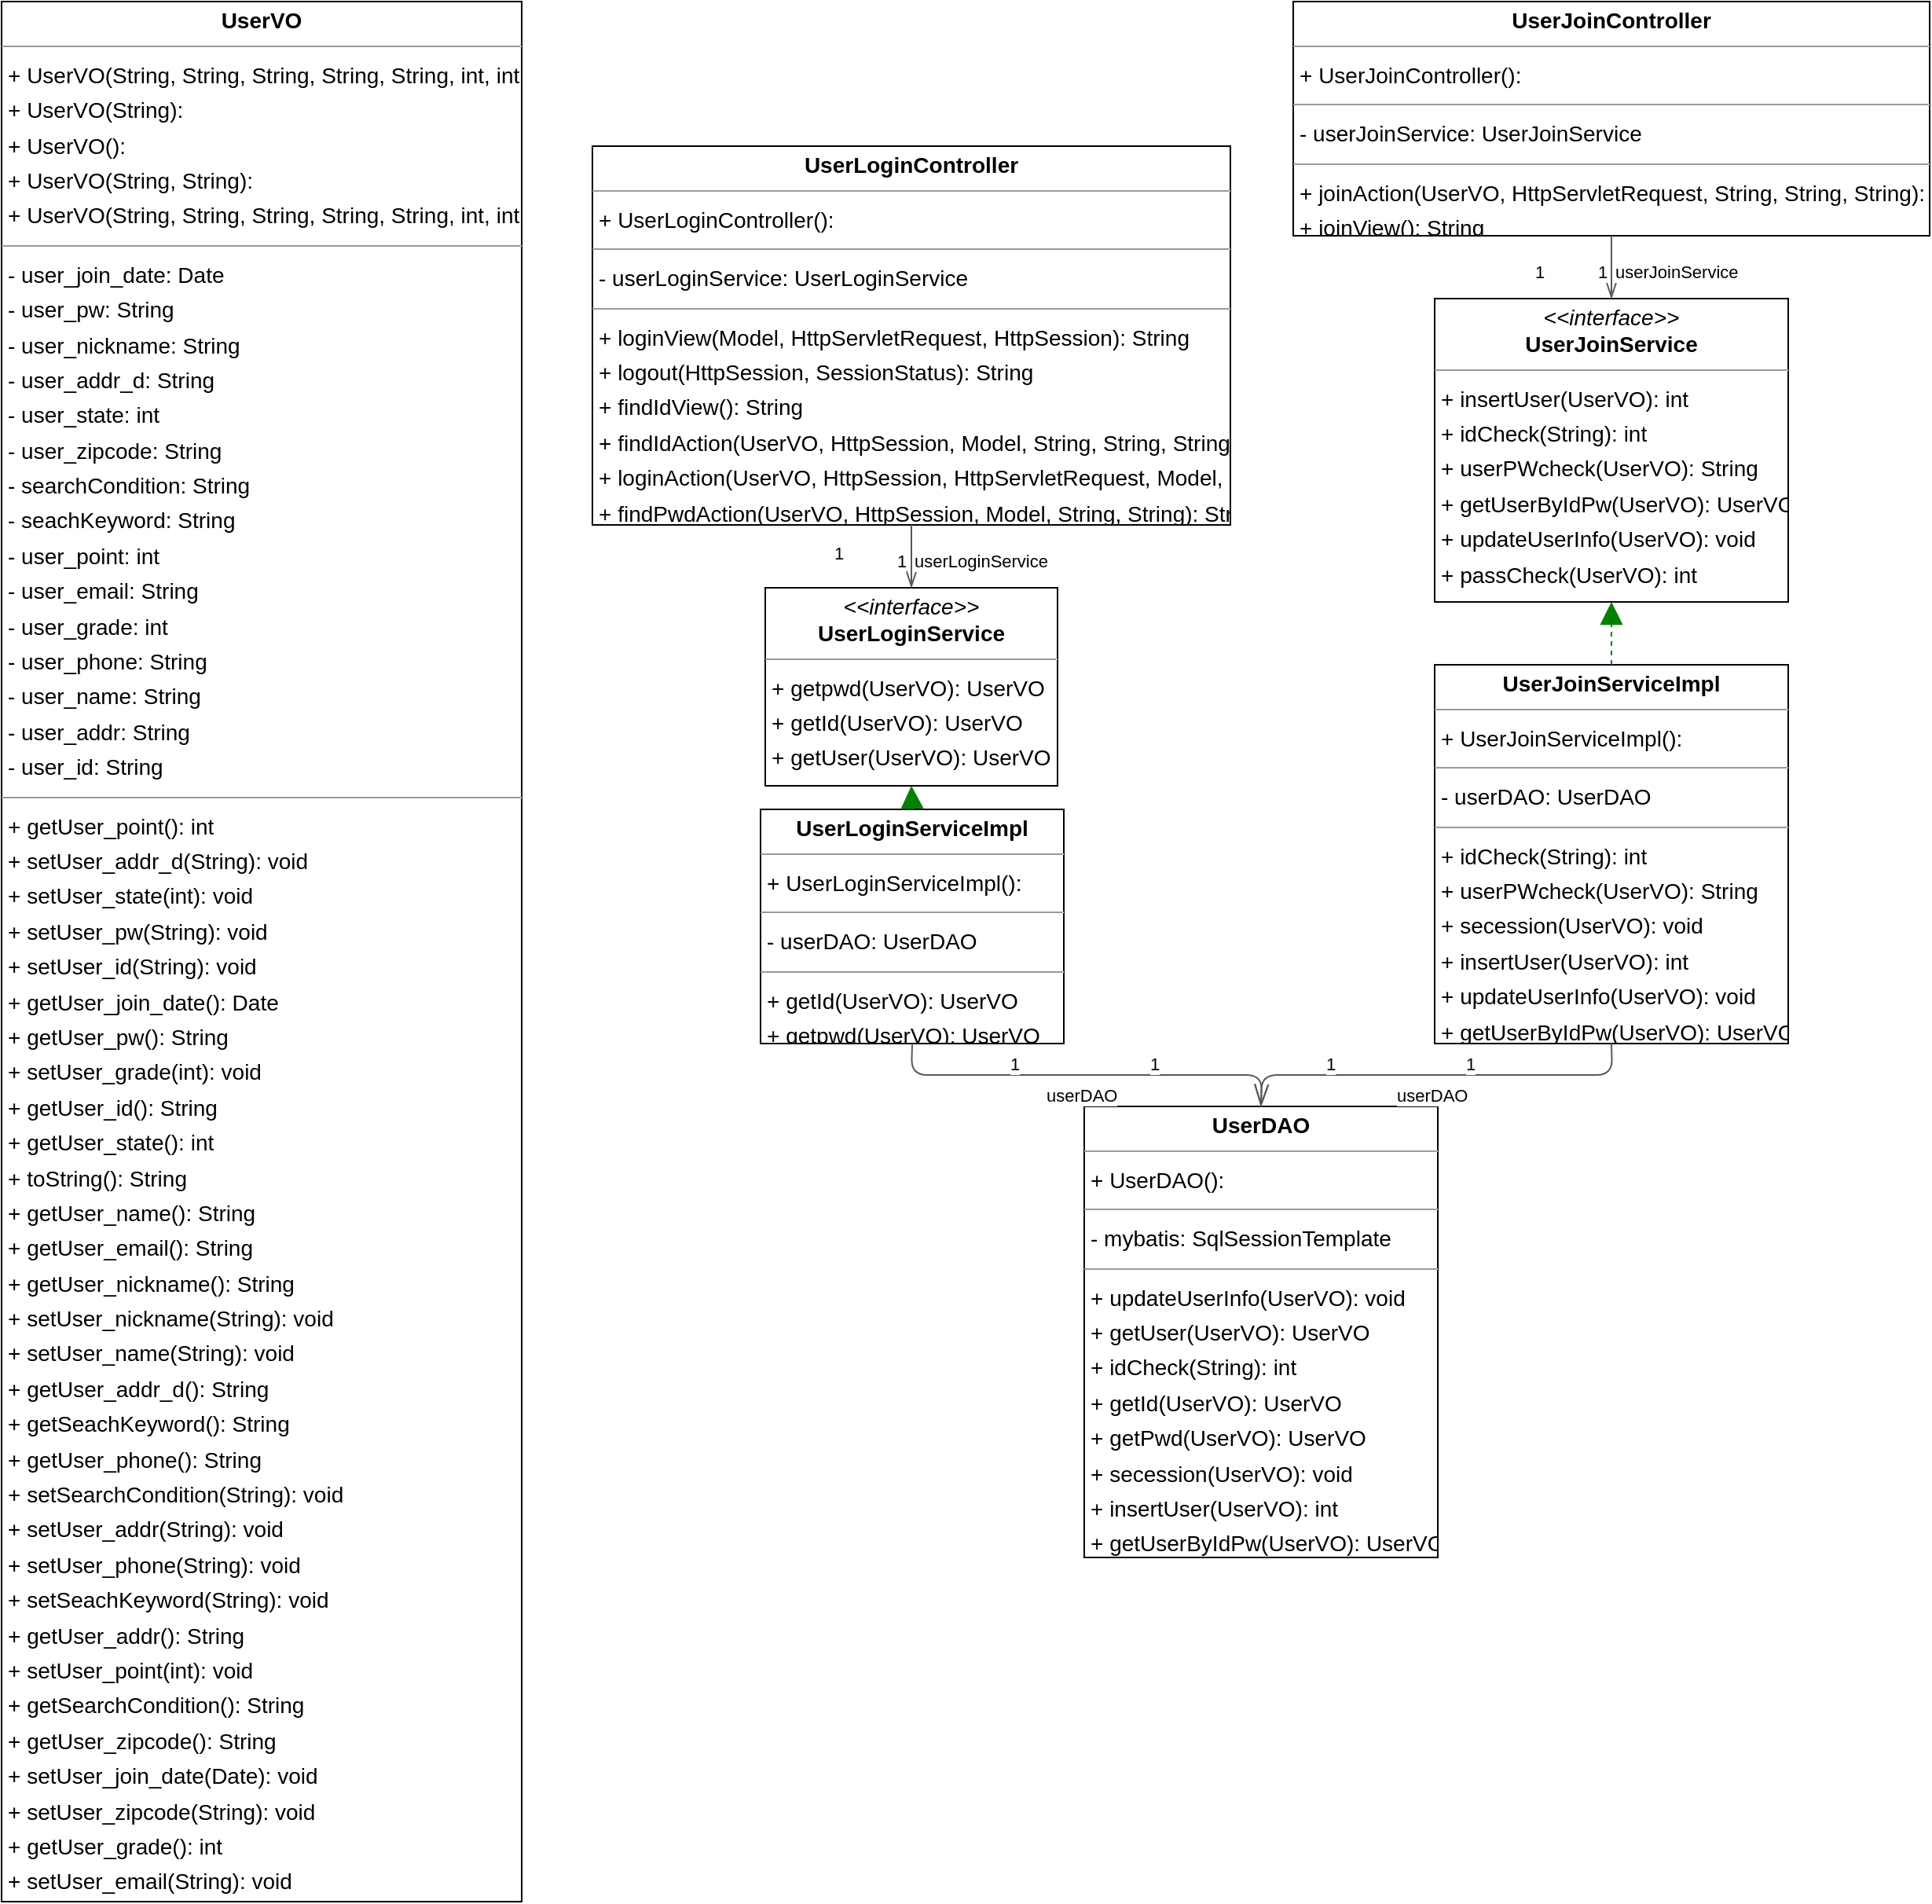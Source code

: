 <mxGraphModel dx="0" dy="0" grid="1" gridSize="10" guides="1" tooltips="1" connect="1" arrows="1" fold="1" page="0" pageScale="1" background="none" math="0" shadow="0">
  <root>
    <mxCell id="0" />
    <mxCell id="1" parent="0" />
    <mxCell id="node5" parent="1" vertex="1" value="&lt;p style=&quot;margin:0px;margin-top:4px;text-align:center;&quot;&gt;&lt;b&gt;UserDAO&lt;/b&gt;&lt;/p&gt;&lt;hr size=&quot;1&quot;/&gt;&lt;p style=&quot;margin:0 0 0 4px;line-height:1.6;&quot;&gt;+ UserDAO(): &lt;/p&gt;&lt;hr size=&quot;1&quot;/&gt;&lt;p style=&quot;margin:0 0 0 4px;line-height:1.6;&quot;&gt;- mybatis: SqlSessionTemplate&lt;/p&gt;&lt;hr size=&quot;1&quot;/&gt;&lt;p style=&quot;margin:0 0 0 4px;line-height:1.6;&quot;&gt;+ updateUserInfo(UserVO): void&lt;br/&gt;+ getUser(UserVO): UserVO&lt;br/&gt;+ idCheck(String): int&lt;br/&gt;+ getId(UserVO): UserVO&lt;br/&gt;+ getPwd(UserVO): UserVO&lt;br/&gt;+ secession(UserVO): void&lt;br/&gt;+ insertUser(UserVO): int&lt;br/&gt;+ getUserByIdPw(UserVO): UserVO&lt;br/&gt;+ userPWcheck(UserVO): String&lt;/p&gt;" style="verticalAlign=top;align=left;overflow=fill;fontSize=14;fontFamily=Helvetica;html=1;rounded=0;shadow=0;comic=0;labelBackgroundColor=none;strokeWidth=1;">
      <mxGeometry x="10" y="213" width="225" height="287" as="geometry" />
    </mxCell>
    <mxCell id="node7" parent="1" vertex="1" value="&lt;p style=&quot;margin:0px;margin-top:4px;text-align:center;&quot;&gt;&lt;b&gt;UserJoinController&lt;/b&gt;&lt;/p&gt;&lt;hr size=&quot;1&quot;/&gt;&lt;p style=&quot;margin:0 0 0 4px;line-height:1.6;&quot;&gt;+ UserJoinController(): &lt;/p&gt;&lt;hr size=&quot;1&quot;/&gt;&lt;p style=&quot;margin:0 0 0 4px;line-height:1.6;&quot;&gt;- userJoinService: UserJoinService&lt;/p&gt;&lt;hr size=&quot;1&quot;/&gt;&lt;p style=&quot;margin:0 0 0 4px;line-height:1.6;&quot;&gt;+ joinAction(UserVO, HttpServletRequest, String, String, String): String&lt;br/&gt;+ joinView(): String&lt;br/&gt;+ idCheck(HttpServletRequest): String&lt;/p&gt;" style="verticalAlign=top;align=left;overflow=fill;fontSize=14;fontFamily=Helvetica;html=1;rounded=0;shadow=0;comic=0;labelBackgroundColor=none;strokeWidth=1;">
      <mxGeometry x="143" y="-490" width="405" height="149" as="geometry" />
    </mxCell>
    <mxCell id="node1" parent="1" vertex="1" value="&lt;p style=&quot;margin:0px;margin-top:4px;text-align:center;&quot;&gt;&lt;i&gt;&amp;lt;&amp;lt;interface&amp;gt;&amp;gt;&lt;/i&gt;&lt;br/&gt;&lt;b&gt;UserJoinService&lt;/b&gt;&lt;/p&gt;&lt;hr size=&quot;1&quot;/&gt;&lt;p style=&quot;margin:0 0 0 4px;line-height:1.6;&quot;&gt;+ insertUser(UserVO): int&lt;br/&gt;+ idCheck(String): int&lt;br/&gt;+ userPWcheck(UserVO): String&lt;br/&gt;+ getUserByIdPw(UserVO): UserVO&lt;br/&gt;+ updateUserInfo(UserVO): void&lt;br/&gt;+ passCheck(UserVO): int&lt;br/&gt;+ secession(UserVO): void&lt;/p&gt;" style="verticalAlign=top;align=left;overflow=fill;fontSize=14;fontFamily=Helvetica;html=1;rounded=0;shadow=0;comic=0;labelBackgroundColor=none;strokeWidth=1;">
      <mxGeometry x="233" y="-301" width="225" height="193" as="geometry" />
    </mxCell>
    <mxCell id="node2" parent="1" vertex="1" value="&lt;p style=&quot;margin:0px;margin-top:4px;text-align:center;&quot;&gt;&lt;b&gt;UserJoinServiceImpl&lt;/b&gt;&lt;/p&gt;&lt;hr size=&quot;1&quot;/&gt;&lt;p style=&quot;margin:0 0 0 4px;line-height:1.6;&quot;&gt;+ UserJoinServiceImpl(): &lt;/p&gt;&lt;hr size=&quot;1&quot;/&gt;&lt;p style=&quot;margin:0 0 0 4px;line-height:1.6;&quot;&gt;- userDAO: UserDAO&lt;/p&gt;&lt;hr size=&quot;1&quot;/&gt;&lt;p style=&quot;margin:0 0 0 4px;line-height:1.6;&quot;&gt;+ idCheck(String): int&lt;br/&gt;+ userPWcheck(UserVO): String&lt;br/&gt;+ secession(UserVO): void&lt;br/&gt;+ insertUser(UserVO): int&lt;br/&gt;+ updateUserInfo(UserVO): void&lt;br/&gt;+ getUserByIdPw(UserVO): UserVO&lt;br/&gt;+ passCheck(UserVO): int&lt;/p&gt;" style="verticalAlign=top;align=left;overflow=fill;fontSize=14;fontFamily=Helvetica;html=1;rounded=0;shadow=0;comic=0;labelBackgroundColor=none;strokeWidth=1;">
      <mxGeometry x="233" y="-68" width="225" height="241" as="geometry" />
    </mxCell>
    <mxCell id="node4" parent="1" vertex="1" value="&lt;p style=&quot;margin:0px;margin-top:4px;text-align:center;&quot;&gt;&lt;b&gt;UserLoginController&lt;/b&gt;&lt;/p&gt;&lt;hr size=&quot;1&quot;/&gt;&lt;p style=&quot;margin:0 0 0 4px;line-height:1.6;&quot;&gt;+ UserLoginController(): &lt;/p&gt;&lt;hr size=&quot;1&quot;/&gt;&lt;p style=&quot;margin:0 0 0 4px;line-height:1.6;&quot;&gt;- userLoginService: UserLoginService&lt;/p&gt;&lt;hr size=&quot;1&quot;/&gt;&lt;p style=&quot;margin:0 0 0 4px;line-height:1.6;&quot;&gt;+ loginView(Model, HttpServletRequest, HttpSession): String&lt;br/&gt;+ logout(HttpSession, SessionStatus): String&lt;br/&gt;+ findIdView(): String&lt;br/&gt;+ findIdAction(UserVO, HttpSession, Model, String, String, String, String): String&lt;br/&gt;+ loginAction(UserVO, HttpSession, HttpServletRequest, Model, String, String): String&lt;br/&gt;+ findPwdAction(UserVO, HttpSession, Model, String, String): String&lt;br/&gt;+ findPwdView(): String&lt;/p&gt;" style="verticalAlign=top;align=left;overflow=fill;fontSize=14;fontFamily=Helvetica;html=1;rounded=0;shadow=0;comic=0;labelBackgroundColor=none;strokeWidth=1;">
      <mxGeometry x="-303" y="-398" width="406" height="241" as="geometry" />
    </mxCell>
    <mxCell id="node3" parent="1" vertex="1" value="&lt;p style=&quot;margin:0px;margin-top:4px;text-align:center;&quot;&gt;&lt;i&gt;&amp;lt;&amp;lt;interface&amp;gt;&amp;gt;&lt;/i&gt;&lt;br/&gt;&lt;b&gt;UserLoginService&lt;/b&gt;&lt;/p&gt;&lt;hr size=&quot;1&quot;/&gt;&lt;p style=&quot;margin:0 0 0 4px;line-height:1.6;&quot;&gt;+ getpwd(UserVO): UserVO&lt;br/&gt;+ getId(UserVO): UserVO&lt;br/&gt;+ getUser(UserVO): UserVO&lt;/p&gt;" style="verticalAlign=top;align=left;overflow=fill;fontSize=14;fontFamily=Helvetica;html=1;rounded=0;shadow=0;comic=0;labelBackgroundColor=none;strokeWidth=1;">
      <mxGeometry x="-193" y="-117" width="186" height="126" as="geometry" />
    </mxCell>
    <mxCell id="node0" parent="1" vertex="1" value="&lt;p style=&quot;margin:0px;margin-top:4px;text-align:center;&quot;&gt;&lt;b&gt;UserLoginServiceImpl&lt;/b&gt;&lt;/p&gt;&lt;hr size=&quot;1&quot;/&gt;&lt;p style=&quot;margin:0 0 0 4px;line-height:1.6;&quot;&gt;+ UserLoginServiceImpl(): &lt;/p&gt;&lt;hr size=&quot;1&quot;/&gt;&lt;p style=&quot;margin:0 0 0 4px;line-height:1.6;&quot;&gt;- userDAO: UserDAO&lt;/p&gt;&lt;hr size=&quot;1&quot;/&gt;&lt;p style=&quot;margin:0 0 0 4px;line-height:1.6;&quot;&gt;+ getId(UserVO): UserVO&lt;br/&gt;+ getpwd(UserVO): UserVO&lt;br/&gt;+ getUser(UserVO): UserVO&lt;/p&gt;" style="verticalAlign=top;align=left;overflow=fill;fontSize=14;fontFamily=Helvetica;html=1;rounded=0;shadow=0;comic=0;labelBackgroundColor=none;strokeWidth=1;">
      <mxGeometry x="-196" y="24" width="193" height="149" as="geometry" />
    </mxCell>
    <mxCell id="node6" parent="1" vertex="1" value="&lt;p style=&quot;margin:0px;margin-top:4px;text-align:center;&quot;&gt;&lt;b&gt;UserVO&lt;/b&gt;&lt;/p&gt;&lt;hr size=&quot;1&quot;/&gt;&lt;p style=&quot;margin:0 0 0 4px;line-height:1.6;&quot;&gt;+ UserVO(String, String, String, String, String, int, int, String, String, String, int, String, Date): &lt;br/&gt;+ UserVO(String): &lt;br/&gt;+ UserVO(): &lt;br/&gt;+ UserVO(String, String): &lt;br/&gt;+ UserVO(String, String, String, String, String, int, int, String, String, String, int, String, Date, String, String): &lt;/p&gt;&lt;hr size=&quot;1&quot;/&gt;&lt;p style=&quot;margin:0 0 0 4px;line-height:1.6;&quot;&gt;- user_join_date: Date&lt;br/&gt;- user_pw: String&lt;br/&gt;- user_nickname: String&lt;br/&gt;- user_addr_d: String&lt;br/&gt;- user_state: int&lt;br/&gt;- user_zipcode: String&lt;br/&gt;- searchCondition: String&lt;br/&gt;- seachKeyword: String&lt;br/&gt;- user_point: int&lt;br/&gt;- user_email: String&lt;br/&gt;- user_grade: int&lt;br/&gt;- user_phone: String&lt;br/&gt;- user_name: String&lt;br/&gt;- user_addr: String&lt;br/&gt;- user_id: String&lt;/p&gt;&lt;hr size=&quot;1&quot;/&gt;&lt;p style=&quot;margin:0 0 0 4px;line-height:1.6;&quot;&gt;+ getUser_point(): int&lt;br/&gt;+ setUser_addr_d(String): void&lt;br/&gt;+ setUser_state(int): void&lt;br/&gt;+ setUser_pw(String): void&lt;br/&gt;+ setUser_id(String): void&lt;br/&gt;+ getUser_join_date(): Date&lt;br/&gt;+ getUser_pw(): String&lt;br/&gt;+ setUser_grade(int): void&lt;br/&gt;+ getUser_id(): String&lt;br/&gt;+ getUser_state(): int&lt;br/&gt;+ toString(): String&lt;br/&gt;+ getUser_name(): String&lt;br/&gt;+ getUser_email(): String&lt;br/&gt;+ getUser_nickname(): String&lt;br/&gt;+ setUser_nickname(String): void&lt;br/&gt;+ setUser_name(String): void&lt;br/&gt;+ getUser_addr_d(): String&lt;br/&gt;+ getSeachKeyword(): String&lt;br/&gt;+ getUser_phone(): String&lt;br/&gt;+ setSearchCondition(String): void&lt;br/&gt;+ setUser_addr(String): void&lt;br/&gt;+ setUser_phone(String): void&lt;br/&gt;+ setSeachKeyword(String): void&lt;br/&gt;+ getUser_addr(): String&lt;br/&gt;+ setUser_point(int): void&lt;br/&gt;+ getSearchCondition(): String&lt;br/&gt;+ getUser_zipcode(): String&lt;br/&gt;+ setUser_join_date(Date): void&lt;br/&gt;+ setUser_zipcode(String): void&lt;br/&gt;+ getUser_grade(): int&lt;br/&gt;+ setUser_email(String): void&lt;/p&gt;" style="verticalAlign=top;align=left;overflow=fill;fontSize=14;fontFamily=Helvetica;html=1;rounded=0;shadow=0;comic=0;labelBackgroundColor=none;strokeWidth=1;">
      <mxGeometry x="-679" y="-490" width="331" height="1209" as="geometry" />
    </mxCell>
    <mxCell id="edge3" edge="1" value="" parent="1" source="node7" target="node1" style="html=1;rounded=1;;dashed=0;startArrow=diamondThinstartSize=12;endArrow=openThin;endSize=12;strokeColor=#595959;exitX=0.500;exitY=1.000;exitDx=0;exitDy=0;entryX=0.500;entryY=0.000;entryDx=0;entryDy=0;">
      <mxGeometry width="50" height="50" relative="1" as="geometry">
        <Array as="points" />
      </mxGeometry>
    </mxCell>
    <mxCell id="label18" parent="edge3" vertex="1" connectable="0" value="1" style="edgeLabel;resizable=0;html=1;align=left;verticalAlign=top;strokeColor=default;">
      <mxGeometry x="295" y="-331" as="geometry" />
    </mxCell>
    <mxCell id="label22" parent="edge3" vertex="1" connectable="0" value="1" style="edgeLabel;resizable=0;html=1;align=left;verticalAlign=top;strokeColor=default;">
      <mxGeometry x="335" y="-331" as="geometry" />
    </mxCell>
    <mxCell id="label23" parent="edge3" vertex="1" connectable="0" value="userJoinService" style="edgeLabel;resizable=0;html=1;align=left;verticalAlign=top;strokeColor=default;">
      <mxGeometry x="346" y="-331" as="geometry" />
    </mxCell>
    <mxCell id="edge5" edge="1" value="" parent="1" source="node2" target="node5" style="html=1;rounded=1;;dashed=0;startArrow=diamondThinstartSize=12;endArrow=openThin;endSize=12;strokeColor=#595959;exitX=0.500;exitY=1.000;exitDx=0;exitDy=0;entryX=0.500;entryY=0.000;entryDx=0;entryDy=0;">
      <mxGeometry width="50" height="50" relative="1" as="geometry">
        <Array as="points">
          <mxPoint x="346" y="193" />
          <mxPoint x="123" y="193" />
        </Array>
      </mxGeometry>
    </mxCell>
    <mxCell id="label30" parent="edge5" vertex="1" connectable="0" value="1" style="edgeLabel;resizable=0;html=1;align=left;verticalAlign=top;strokeColor=default;">
      <mxGeometry x="251" y="173" as="geometry" />
    </mxCell>
    <mxCell id="label34" parent="edge5" vertex="1" connectable="0" value="1" style="edgeLabel;resizable=0;html=1;align=left;verticalAlign=top;strokeColor=default;">
      <mxGeometry x="162" y="173" as="geometry" />
    </mxCell>
    <mxCell id="label35" parent="edge5" vertex="1" connectable="0" value="userDAO" style="edgeLabel;resizable=0;html=1;align=left;verticalAlign=top;strokeColor=default;">
      <mxGeometry x="207" y="193" as="geometry" />
    </mxCell>
    <mxCell id="edge0" edge="1" value="" parent="1" source="node2" target="node1" style="html=1;rounded=1;;dashed=1;startArrow=none;endArrow=block;endSize=12;strokeColor=#008200;exitX=0.500;exitY=0.000;exitDx=0;exitDy=0;entryX=0.500;entryY=1.000;entryDx=0;entryDy=0;">
      <mxGeometry width="50" height="50" relative="1" as="geometry">
        <Array as="points" />
      </mxGeometry>
    </mxCell>
    <mxCell id="edge4" edge="1" value="" parent="1" source="node4" target="node3" style="html=1;rounded=1;;dashed=0;startArrow=diamondThinstartSize=12;endArrow=openThin;endSize=12;strokeColor=#595959;exitX=0.500;exitY=1.000;exitDx=0;exitDy=0;entryX=0.500;entryY=0.000;entryDx=0;entryDy=0;">
      <mxGeometry width="50" height="50" relative="1" as="geometry">
        <Array as="points" />
      </mxGeometry>
    </mxCell>
    <mxCell id="label24" parent="edge4" vertex="1" connectable="0" value="1" style="edgeLabel;resizable=0;html=1;align=left;verticalAlign=top;strokeColor=default;">
      <mxGeometry x="-151" y="-152" as="geometry" />
    </mxCell>
    <mxCell id="label28" parent="edge4" vertex="1" connectable="0" value="1" style="edgeLabel;resizable=0;html=1;align=left;verticalAlign=top;strokeColor=default;">
      <mxGeometry x="-111" y="-147" as="geometry" />
    </mxCell>
    <mxCell id="label29" parent="edge4" vertex="1" connectable="0" value="userLoginService" style="edgeLabel;resizable=0;html=1;align=left;verticalAlign=top;strokeColor=default;">
      <mxGeometry x="-100" y="-147" as="geometry" />
    </mxCell>
    <mxCell id="edge2" edge="1" value="" parent="1" source="node0" target="node5" style="html=1;rounded=1;;dashed=0;startArrow=diamondThinstartSize=12;endArrow=openThin;endSize=12;strokeColor=#595959;exitX=0.500;exitY=1.000;exitDx=0;exitDy=0;entryX=0.500;entryY=0.000;entryDx=0;entryDy=0;">
      <mxGeometry width="50" height="50" relative="1" as="geometry">
        <Array as="points">
          <mxPoint x="-100" y="193" />
          <mxPoint x="123" y="193" />
        </Array>
      </mxGeometry>
    </mxCell>
    <mxCell id="label12" parent="edge2" vertex="1" connectable="0" value="1" style="edgeLabel;resizable=0;html=1;align=left;verticalAlign=top;strokeColor=default;">
      <mxGeometry x="-39" y="173" as="geometry" />
    </mxCell>
    <mxCell id="label16" parent="edge2" vertex="1" connectable="0" value="1" style="edgeLabel;resizable=0;html=1;align=left;verticalAlign=top;strokeColor=default;">
      <mxGeometry x="50" y="173" as="geometry" />
    </mxCell>
    <mxCell id="label17" parent="edge2" vertex="1" connectable="0" value="userDAO" style="edgeLabel;resizable=0;html=1;align=left;verticalAlign=top;strokeColor=default;">
      <mxGeometry x="-16" y="193" as="geometry" />
    </mxCell>
    <mxCell id="edge1" edge="1" value="" parent="1" source="node0" target="node3" style="html=1;rounded=1;;dashed=1;startArrow=none;endArrow=block;endSize=12;strokeColor=#008200;exitX=0.500;exitY=0.000;exitDx=0;exitDy=0;entryX=0.500;entryY=1.000;entryDx=0;entryDy=0;">
      <mxGeometry width="50" height="50" relative="1" as="geometry">
        <Array as="points" />
      </mxGeometry>
    </mxCell>
  </root>
</mxGraphModel>